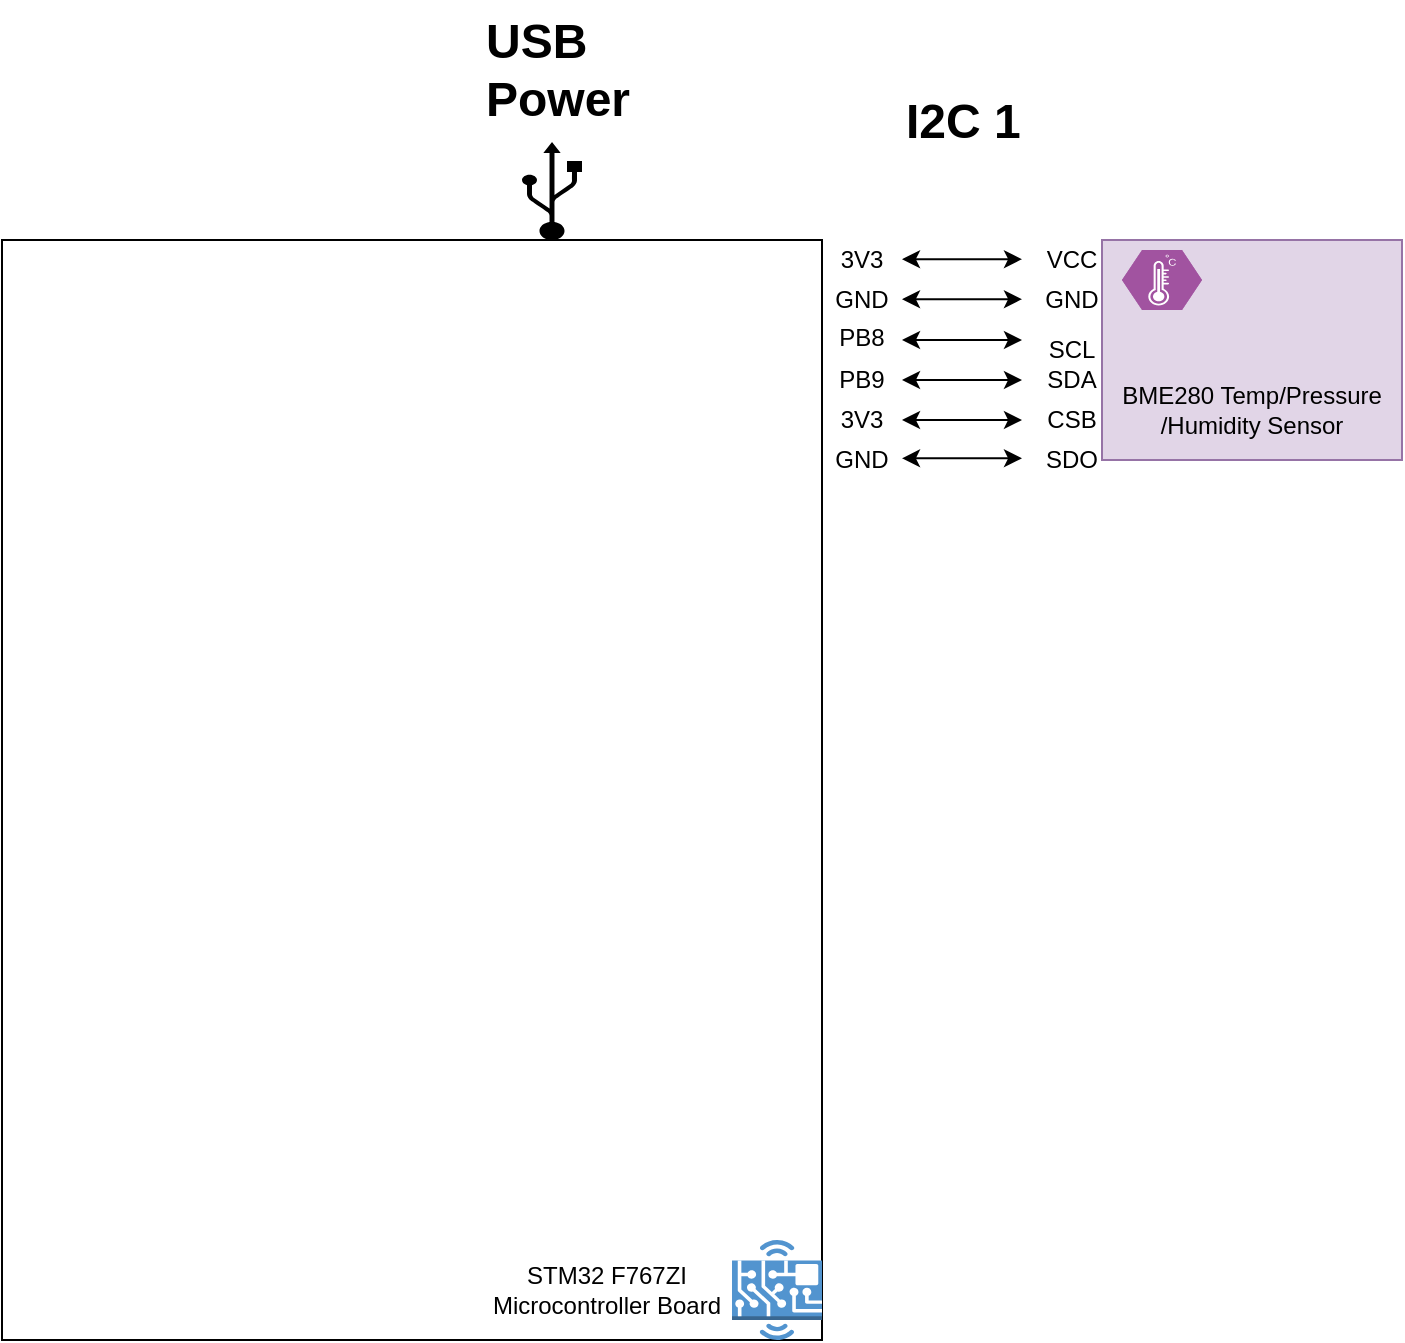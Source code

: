 <mxfile version="28.0.6" pages="3">
  <diagram id="vM8fxDD7liS2lbMWXIOC" name="Block Diagram">
    <mxGraphModel dx="1594" dy="1035" grid="1" gridSize="10" guides="1" tooltips="1" connect="1" arrows="1" fold="1" page="1" pageScale="1" pageWidth="850" pageHeight="1100" math="0" shadow="0">
      <root>
        <mxCell id="0" />
        <mxCell id="1" parent="0" />
        <mxCell id="o2Rn62l9WOTBWWrnKpjL-5" value="" style="rounded=0;whiteSpace=wrap;html=1;fillColor=#e1d5e7;strokeColor=#9673a6;" vertex="1" parent="1">
          <mxGeometry x="760" y="290" width="150" height="110" as="geometry" />
        </mxCell>
        <mxCell id="o2Rn62l9WOTBWWrnKpjL-3" value="" style="rounded=0;whiteSpace=wrap;html=1;movable=1;resizable=1;rotatable=1;deletable=1;editable=1;locked=0;connectable=1;" vertex="1" parent="1">
          <mxGeometry x="210" y="290" width="410" height="550" as="geometry" />
        </mxCell>
        <mxCell id="o2Rn62l9WOTBWWrnKpjL-1" value="" style="outlineConnect=0;dashed=0;verticalLabelPosition=bottom;verticalAlign=top;align=center;html=1;shape=mxgraph.aws3.hardware_board;fillColor=#5294CF;gradientColor=none;" vertex="1" parent="1">
          <mxGeometry x="575" y="790" width="45" height="50" as="geometry" />
        </mxCell>
        <mxCell id="o2Rn62l9WOTBWWrnKpjL-2" value="" style="verticalLabelPosition=bottom;sketch=0;html=1;fillColor=#A153A0;strokeColor=#ffffff;verticalAlign=top;align=center;points=[[0,0.5,0],[0.125,0.25,0],[0.25,0,0],[0.5,0,0],[0.75,0,0],[0.875,0.25,0],[1,0.5,0],[0.875,0.75,0],[0.75,1,0],[0.5,1,0],[0.125,0.75,0]];pointerEvents=1;shape=mxgraph.cisco_safe.compositeIcon;bgIcon=mxgraph.cisco_safe.design.blank_device;resIcon=mxgraph.cisco_safe.design.sensor;" vertex="1" parent="1">
          <mxGeometry x="770" y="295" width="40" height="30" as="geometry" />
        </mxCell>
        <mxCell id="o2Rn62l9WOTBWWrnKpjL-4" value="STM32 F767ZI Microcontroller Board" style="text;html=1;align=center;verticalAlign=middle;whiteSpace=wrap;rounded=0;fillColor=none;" vertex="1" parent="1">
          <mxGeometry x="450" y="800" width="125" height="30" as="geometry" />
        </mxCell>
        <mxCell id="o2Rn62l9WOTBWWrnKpjL-7" value="BME280 Temp/Pressure&lt;div&gt;/Humidity&amp;nbsp;&lt;span style=&quot;background-color: transparent; color: light-dark(rgb(0, 0, 0), rgb(255, 255, 255));&quot;&gt;Sensor&lt;/span&gt;&lt;/div&gt;" style="text;html=1;align=center;verticalAlign=middle;whiteSpace=wrap;rounded=0;fillColor=none;" vertex="1" parent="1">
          <mxGeometry x="760" y="350" width="150" height="50" as="geometry" />
        </mxCell>
        <mxCell id="o2Rn62l9WOTBWWrnKpjL-9" value="" style="endArrow=classic;startArrow=classic;html=1;rounded=0;" edge="1" parent="1">
          <mxGeometry width="50" height="50" relative="1" as="geometry">
            <mxPoint x="660" y="340" as="sourcePoint" />
            <mxPoint x="720" y="340" as="targetPoint" />
          </mxGeometry>
        </mxCell>
        <mxCell id="o2Rn62l9WOTBWWrnKpjL-10" value="SCL" style="text;html=1;align=center;verticalAlign=middle;whiteSpace=wrap;rounded=0;" vertex="1" parent="1">
          <mxGeometry x="730" y="340" width="30" height="10" as="geometry" />
        </mxCell>
        <mxCell id="o2Rn62l9WOTBWWrnKpjL-11" value="PB8" style="text;html=1;align=center;verticalAlign=middle;whiteSpace=wrap;rounded=0;" vertex="1" parent="1">
          <mxGeometry x="620" y="334" width="40" height="10" as="geometry" />
        </mxCell>
        <mxCell id="o2Rn62l9WOTBWWrnKpjL-12" value="" style="endArrow=classic;startArrow=classic;html=1;rounded=0;" edge="1" parent="1">
          <mxGeometry width="50" height="50" relative="1" as="geometry">
            <mxPoint x="660" y="360" as="sourcePoint" />
            <mxPoint x="720" y="360" as="targetPoint" />
          </mxGeometry>
        </mxCell>
        <mxCell id="o2Rn62l9WOTBWWrnKpjL-13" value="SDA" style="text;html=1;align=center;verticalAlign=middle;whiteSpace=wrap;rounded=0;" vertex="1" parent="1">
          <mxGeometry x="730" y="350" width="30" height="20" as="geometry" />
        </mxCell>
        <mxCell id="o2Rn62l9WOTBWWrnKpjL-14" value="PB9" style="text;html=1;align=center;verticalAlign=middle;whiteSpace=wrap;rounded=0;" vertex="1" parent="1">
          <mxGeometry x="620" y="355" width="40" height="10" as="geometry" />
        </mxCell>
        <mxCell id="o2Rn62l9WOTBWWrnKpjL-15" value="&lt;h1 style=&quot;margin-top: 0px;&quot;&gt;I2C 1&lt;/h1&gt;" style="text;html=1;whiteSpace=wrap;overflow=hidden;rounded=0;" vertex="1" parent="1">
          <mxGeometry x="660" y="210" width="70" height="40" as="geometry" />
        </mxCell>
        <mxCell id="o2Rn62l9WOTBWWrnKpjL-17" value="" style="shape=mxgraph.signs.tech.usb;html=1;pointerEvents=1;fillColor=#000000;strokeColor=none;verticalLabelPosition=bottom;verticalAlign=top;align=center;" vertex="1" parent="1">
          <mxGeometry x="470" y="241" width="30" height="49" as="geometry" />
        </mxCell>
        <mxCell id="o2Rn62l9WOTBWWrnKpjL-18" value="&lt;h1 style=&quot;margin-top: 0px;&quot;&gt;USB Power&lt;/h1&gt;" style="text;html=1;whiteSpace=wrap;overflow=hidden;rounded=0;" vertex="1" parent="1">
          <mxGeometry x="450" y="170" width="80" height="60" as="geometry" />
        </mxCell>
        <mxCell id="mFrMhZoLyBJ9m17EuElv-2" value="SDO" style="text;html=1;align=center;verticalAlign=middle;whiteSpace=wrap;rounded=0;" vertex="1" parent="1">
          <mxGeometry x="730" y="390" width="30" height="20" as="geometry" />
        </mxCell>
        <mxCell id="mFrMhZoLyBJ9m17EuElv-3" value="CSB" style="text;html=1;align=center;verticalAlign=middle;whiteSpace=wrap;rounded=0;" vertex="1" parent="1">
          <mxGeometry x="730" y="370" width="30" height="20" as="geometry" />
        </mxCell>
        <mxCell id="mFrMhZoLyBJ9m17EuElv-4" value="GND" style="text;html=1;align=center;verticalAlign=middle;whiteSpace=wrap;rounded=0;" vertex="1" parent="1">
          <mxGeometry x="730" y="310" width="30" height="20" as="geometry" />
        </mxCell>
        <mxCell id="mFrMhZoLyBJ9m17EuElv-5" value="VCC" style="text;html=1;align=center;verticalAlign=middle;whiteSpace=wrap;rounded=0;" vertex="1" parent="1">
          <mxGeometry x="730" y="290" width="30" height="20" as="geometry" />
        </mxCell>
        <mxCell id="mFrMhZoLyBJ9m17EuElv-6" value="" style="endArrow=classic;startArrow=classic;html=1;rounded=0;" edge="1" parent="1">
          <mxGeometry width="50" height="50" relative="1" as="geometry">
            <mxPoint x="660" y="319.58" as="sourcePoint" />
            <mxPoint x="720" y="319.58" as="targetPoint" />
          </mxGeometry>
        </mxCell>
        <mxCell id="mFrMhZoLyBJ9m17EuElv-7" value="" style="endArrow=classic;startArrow=classic;html=1;rounded=0;" edge="1" parent="1">
          <mxGeometry width="50" height="50" relative="1" as="geometry">
            <mxPoint x="660" y="299.58" as="sourcePoint" />
            <mxPoint x="720" y="299.58" as="targetPoint" />
          </mxGeometry>
        </mxCell>
        <mxCell id="mFrMhZoLyBJ9m17EuElv-8" value="GND" style="text;html=1;align=center;verticalAlign=middle;whiteSpace=wrap;rounded=0;" vertex="1" parent="1">
          <mxGeometry x="620" y="315" width="40" height="10" as="geometry" />
        </mxCell>
        <mxCell id="mFrMhZoLyBJ9m17EuElv-9" value="3V3" style="text;html=1;align=center;verticalAlign=middle;whiteSpace=wrap;rounded=0;" vertex="1" parent="1">
          <mxGeometry x="620" y="295" width="40" height="10" as="geometry" />
        </mxCell>
        <mxCell id="mFrMhZoLyBJ9m17EuElv-10" value="" style="endArrow=classic;startArrow=classic;html=1;rounded=0;" edge="1" parent="1">
          <mxGeometry width="50" height="50" relative="1" as="geometry">
            <mxPoint x="660" y="380" as="sourcePoint" />
            <mxPoint x="720" y="380" as="targetPoint" />
          </mxGeometry>
        </mxCell>
        <mxCell id="mFrMhZoLyBJ9m17EuElv-11" value="" style="endArrow=classic;startArrow=classic;html=1;rounded=0;" edge="1" parent="1">
          <mxGeometry width="50" height="50" relative="1" as="geometry">
            <mxPoint x="660" y="399.17" as="sourcePoint" />
            <mxPoint x="720" y="399.17" as="targetPoint" />
          </mxGeometry>
        </mxCell>
        <mxCell id="mFrMhZoLyBJ9m17EuElv-12" value="GND" style="text;html=1;align=center;verticalAlign=middle;whiteSpace=wrap;rounded=0;" vertex="1" parent="1">
          <mxGeometry x="620" y="395" width="40" height="10" as="geometry" />
        </mxCell>
        <mxCell id="mFrMhZoLyBJ9m17EuElv-13" value="3V3" style="text;html=1;align=center;verticalAlign=middle;whiteSpace=wrap;rounded=0;" vertex="1" parent="1">
          <mxGeometry x="620" y="375" width="40" height="10" as="geometry" />
        </mxCell>
      </root>
    </mxGraphModel>
  </diagram>
  <diagram name="BME280 State Machine Diagram" id="c4acf3e9-155e-7222-9cf6-157b1a14988f">
    <mxGraphModel dx="6034" dy="2807" grid="1" gridSize="10" guides="1" tooltips="1" connect="1" arrows="1" fold="1" page="1" pageScale="1" pageWidth="850" pageHeight="1100" background="none" math="0" shadow="0">
      <root>
        <mxCell id="0" />
        <mxCell id="1" parent="0" />
        <mxCell id="4hGOtepsm4wSv6MPAV9k-1" value="INIT" style="rounded=1;whiteSpace=wrap;html=1;" vertex="1" parent="1">
          <mxGeometry x="-850" y="100" width="80" height="40" as="geometry" />
        </mxCell>
        <mxCell id="4hGOtepsm4wSv6MPAV9k-31" style="edgeStyle=orthogonalEdgeStyle;rounded=0;orthogonalLoop=1;jettySize=auto;html=1;entryX=0.5;entryY=0;entryDx=0;entryDy=0;" edge="1" parent="1" source="4hGOtepsm4wSv6MPAV9k-2" target="4hGOtepsm4wSv6MPAV9k-29">
          <mxGeometry relative="1" as="geometry" />
        </mxCell>
        <mxCell id="4hGOtepsm4wSv6MPAV9k-2" value="SETUP&#xa;(bme280_setup())" style="rounded=1;whiteSpace=wrap;html=1;" vertex="1" parent="1">
          <mxGeometry x="-740" y="90" width="110" height="60" as="geometry" />
        </mxCell>
        <mxCell id="4hGOtepsm4wSv6MPAV9k-26" style="edgeStyle=orthogonalEdgeStyle;rounded=0;orthogonalLoop=1;jettySize=auto;html=1;entryX=0;entryY=0.5;entryDx=0;entryDy=0;" edge="1" parent="1" source="4hGOtepsm4wSv6MPAV9k-3" target="4hGOtepsm4wSv6MPAV9k-4">
          <mxGeometry relative="1" as="geometry" />
        </mxCell>
        <mxCell id="4hGOtepsm4wSv6MPAV9k-3" value="TRIGGER_MEASUREMENT&#xa;(bme280_set_sensor_mode())" style="rounded=1;whiteSpace=wrap;html=1;" vertex="1" parent="1">
          <mxGeometry x="-440" y="90" width="180" height="60" as="geometry" />
        </mxCell>
        <mxCell id="4hGOtepsm4wSv6MPAV9k-4" value="WAIT_MEASUREMENT&#xa;(120ms delay)" style="rounded=1;whiteSpace=wrap;html=1;" vertex="1" parent="1">
          <mxGeometry x="-210" y="90" width="150" height="60" as="geometry" />
        </mxCell>
        <mxCell id="4hGOtepsm4wSv6MPAV9k-28" style="edgeStyle=orthogonalEdgeStyle;rounded=0;orthogonalLoop=1;jettySize=auto;html=1;entryX=1;entryY=0.5;entryDx=0;entryDy=0;" edge="1" parent="1" source="4hGOtepsm4wSv6MPAV9k-5" target="4hGOtepsm4wSv6MPAV9k-6">
          <mxGeometry relative="1" as="geometry">
            <Array as="points">
              <mxPoint x="-300" y="240" />
              <mxPoint x="-300" y="240" />
            </Array>
          </mxGeometry>
        </mxCell>
        <mxCell id="4hGOtepsm4wSv6MPAV9k-35" style="edgeStyle=orthogonalEdgeStyle;rounded=0;orthogonalLoop=1;jettySize=auto;html=1;entryX=1;entryY=0.5;entryDx=0;entryDy=0;" edge="1" parent="1" source="4hGOtepsm4wSv6MPAV9k-5" target="4hGOtepsm4wSv6MPAV9k-7">
          <mxGeometry relative="1" as="geometry" />
        </mxCell>
        <mxCell id="4hGOtepsm4wSv6MPAV9k-5" value="READ_DATA&#xa;(bme280_get_sensor_data())" style="rounded=1;whiteSpace=wrap;html=1;" vertex="1" parent="1">
          <mxGeometry x="-210" y="240" width="160" height="60" as="geometry" />
        </mxCell>
        <mxCell id="4hGOtepsm4wSv6MPAV9k-6" value="DELAY" style="rounded=1;whiteSpace=wrap;html=1;" vertex="1" parent="1">
          <mxGeometry x="-480" y="220" width="70" height="40" as="geometry" />
        </mxCell>
        <mxCell id="4hGOtepsm4wSv6MPAV9k-7" value="ERROR" style="rounded=1;whiteSpace=wrap;html=1;strokeColor=#ff0000;" vertex="1" parent="1">
          <mxGeometry x="-630" y="250" width="80" height="40" as="geometry" />
        </mxCell>
        <mxCell id="4hGOtepsm4wSv6MPAV9k-8" value="" style="ellipse;whiteSpace=wrap;html=1;aspect=fixed;" vertex="1" parent="1">
          <mxGeometry x="-880" y="110" width="20" height="20" as="geometry" />
        </mxCell>
        <mxCell id="4hGOtepsm4wSv6MPAV9k-9" style="edgeStyle=none;html=1;exitX=1;exitY=0.5;exitDx=0;exitDy=0;entryX=0;entryY=0.5;entryDx=0;entryDy=0;" edge="1" parent="1" source="4hGOtepsm4wSv6MPAV9k-8" target="4hGOtepsm4wSv6MPAV9k-1" />
        <mxCell id="4hGOtepsm4wSv6MPAV9k-10" style="edgeStyle=none;html=1;" edge="1" parent="1" source="4hGOtepsm4wSv6MPAV9k-1" target="4hGOtepsm4wSv6MPAV9k-2" />
        <mxCell id="4hGOtepsm4wSv6MPAV9k-11" value="" style="edgeStyle=none;html=1;align=left;" edge="1" parent="1" source="4hGOtepsm4wSv6MPAV9k-23" target="4hGOtepsm4wSv6MPAV9k-3">
          <mxGeometry relative="1" as="geometry">
            <mxPoint x="-540" y="120" as="sourcePoint" />
          </mxGeometry>
        </mxCell>
        <mxCell id="4hGOtepsm4wSv6MPAV9k-12" value="result != BME280_OK" style="edgeStyle=none;html=1;exitX=0.5;exitY=1;exitDx=0;exitDy=0;entryX=0.5;entryY=0;entryDx=0;entryDy=0;strokeColor=#ff0000;" edge="1" parent="1" source="4hGOtepsm4wSv6MPAV9k-2" target="4hGOtepsm4wSv6MPAV9k-7" />
        <mxCell id="4hGOtepsm4wSv6MPAV9k-13" style="edgeStyle=none;html=1;" edge="1" parent="1" source="4hGOtepsm4wSv6MPAV9k-3" target="4hGOtepsm4wSv6MPAV9k-4" />
        <mxCell id="4hGOtepsm4wSv6MPAV9k-14" value="120ms elapsed" style="edgeStyle=none;html=1;exitX=0.5;exitY=1;exitDx=0;exitDy=0;entryX=0.5;entryY=0;entryDx=0;entryDy=0;" edge="1" parent="1" source="4hGOtepsm4wSv6MPAV9k-4" target="4hGOtepsm4wSv6MPAV9k-5" />
        <mxCell id="4hGOtepsm4wSv6MPAV9k-15" style="edgeStyle=none;html=1;" edge="1" parent="1" source="4hGOtepsm4wSv6MPAV9k-5" target="4hGOtepsm4wSv6MPAV9k-6" />
        <mxCell id="4hGOtepsm4wSv6MPAV9k-16" value="10s elapsed" style="edgeStyle=none;html=1;exitX=0;exitY=0.5;exitDx=0;exitDy=0;entryX=0;entryY=0.5;entryDx=0;entryDy=0;" edge="1" parent="1" source="4hGOtepsm4wSv6MPAV9k-6" target="4hGOtepsm4wSv6MPAV9k-3">
          <mxGeometry x="-0.009" relative="1" as="geometry">
            <mxPoint x="-490" y="210" as="sourcePoint" />
            <mxPoint x="-440" y="210" as="targetPoint" />
            <Array as="points">
              <mxPoint x="-490" y="210" />
              <mxPoint x="-490" y="120" />
              <mxPoint x="-440" y="120" />
            </Array>
            <mxPoint as="offset" />
          </mxGeometry>
        </mxCell>
        <mxCell id="4hGOtepsm4wSv6MPAV9k-17" value="" style="edgeStyle=none;align=left;html=1;exitX=1;exitY=0.5;exitDx=0;exitDy=0;" edge="1" parent="1" source="4hGOtepsm4wSv6MPAV9k-1">
          <mxGeometry relative="1" as="geometry">
            <mxPoint x="-760" y="119" as="sourcePoint" />
            <mxPoint x="-740" y="119" as="targetPoint" />
          </mxGeometry>
        </mxCell>
        <mxCell id="4hGOtepsm4wSv6MPAV9k-24" value="" style="edgeStyle=none;html=1;align=left;" edge="1" parent="1" source="4hGOtepsm4wSv6MPAV9k-2" target="4hGOtepsm4wSv6MPAV9k-23">
          <mxGeometry relative="1" as="geometry">
            <mxPoint x="-610" y="120" as="sourcePoint" />
            <mxPoint x="-440" y="120" as="targetPoint" />
          </mxGeometry>
        </mxCell>
        <mxCell id="4hGOtepsm4wSv6MPAV9k-23" value="&lt;span style=&quot;background-color: rgb(47, 47, 47); padding: 0px 0px 0px 2px;&quot;&gt;&lt;span style=&quot;color: rgb(204, 204, 204); font-family: Consolas; white-space: pre;&quot;&gt;&lt;span style=&quot;color: rgb(249, 250, 244);&quot;&gt;&lt;/span&gt;&lt;span style=&quot;color: rgb(255, 191, 38);&quot;&gt;result&lt;/span&gt;&lt;span style=&quot;color: rgb(217, 232, 247);&quot;&gt; =&lt;/span&gt;&lt;span style=&quot;color: rgb(230, 230, 250);&quot;&gt;=&lt;/span&gt;&lt;span style=&quot;color: rgb(217, 232, 247);&quot;&gt; BME280_OK&lt;/span&gt;&lt;/span&gt;&lt;/span&gt;" style="text;html=1;align=center;verticalAlign=middle;whiteSpace=wrap;rounded=0;fontSize=10;" vertex="1" parent="1">
          <mxGeometry x="-610" y="90" width="110" height="20" as="geometry" />
        </mxCell>
        <mxCell id="4hGOtepsm4wSv6MPAV9k-27" style="edgeStyle=orthogonalEdgeStyle;rounded=0;orthogonalLoop=1;jettySize=auto;html=1;entryX=0.466;entryY=-0.05;entryDx=0;entryDy=0;entryPerimeter=0;" edge="1" parent="1" source="4hGOtepsm4wSv6MPAV9k-4" target="4hGOtepsm4wSv6MPAV9k-5">
          <mxGeometry relative="1" as="geometry" />
        </mxCell>
        <mxCell id="4hGOtepsm4wSv6MPAV9k-33" style="edgeStyle=orthogonalEdgeStyle;rounded=0;orthogonalLoop=1;jettySize=auto;html=1;entryX=0;entryY=0.5;entryDx=0;entryDy=0;" edge="1" parent="1" source="4hGOtepsm4wSv6MPAV9k-29" target="4hGOtepsm4wSv6MPAV9k-7">
          <mxGeometry relative="1" as="geometry" />
        </mxCell>
        <mxCell id="4hGOtepsm4wSv6MPAV9k-29" value="&lt;span style=&quot;background-color: rgb(47, 47, 47); padding: 0px 0px 0px 2px;&quot;&gt;&lt;span style=&quot;color: rgb(204, 204, 204); font-family: Consolas; white-space: pre;&quot;&gt;&lt;span style=&quot;color: rgb(249, 250, 244);&quot;&gt;&lt;/span&gt;&lt;span style=&quot;color: rgb(255, 191, 38);&quot;&gt;result&lt;/span&gt;&lt;span style=&quot;color: rgb(217, 232, 247);&quot;&gt; !&lt;/span&gt;&lt;span style=&quot;color: rgb(230, 230, 250);&quot;&gt;=&lt;/span&gt;&lt;span style=&quot;color: rgb(217, 232, 247);&quot;&gt; BME280_OK&lt;/span&gt;&lt;/span&gt;&lt;/span&gt;" style="text;html=1;align=center;verticalAlign=middle;whiteSpace=wrap;rounded=0;rotation=0;fontSize=10;" vertex="1" parent="1">
          <mxGeometry x="-740" y="200" width="110" height="20" as="geometry" />
        </mxCell>
        <mxCell id="4hGOtepsm4wSv6MPAV9k-34" style="edgeStyle=orthogonalEdgeStyle;rounded=0;orthogonalLoop=1;jettySize=auto;html=1;entryX=0.446;entryY=1.025;entryDx=0;entryDy=0;entryPerimeter=0;" edge="1" parent="1" source="4hGOtepsm4wSv6MPAV9k-7" target="4hGOtepsm4wSv6MPAV9k-1">
          <mxGeometry relative="1" as="geometry">
            <Array as="points">
              <mxPoint x="-590" y="300" />
              <mxPoint x="-814" y="300" />
            </Array>
          </mxGeometry>
        </mxCell>
        <mxCell id="4hGOtepsm4wSv6MPAV9k-38" value="5s elapsed" style="edgeLabel;html=1;align=center;verticalAlign=middle;resizable=0;points=[];" vertex="1" connectable="0" parent="4hGOtepsm4wSv6MPAV9k-34">
          <mxGeometry x="-0.445" y="3" relative="1" as="geometry">
            <mxPoint as="offset" />
          </mxGeometry>
        </mxCell>
        <mxCell id="4hGOtepsm4wSv6MPAV9k-36" value="&lt;span style=&quot;background-color:#2f2f2f;padding:0px 0px 0px 2px;&quot;&gt;&lt;span style=&quot;color: rgb(204, 204, 204); font-family: Consolas; white-space: pre;&quot;&gt;&lt;span style=&quot;color:#f9faf4;&quot;&gt;&lt;/span&gt;&lt;span style=&quot;color:#ffbf26;&quot;&gt;task_data&lt;/span&gt;&lt;span style=&quot;color:#e6e6fa;&quot;&gt;.&lt;/span&gt;&lt;span style=&quot;color:#66e1f8;&quot;&gt;result&lt;/span&gt;&lt;span style=&quot;color:#d9e8f7;&quot;&gt; &lt;/span&gt;&lt;span style=&quot;color:#e6e6fa;&quot;&gt;==&lt;/span&gt;&lt;span style=&quot;color:#d9e8f7;&quot;&gt; BME280_OK&lt;/span&gt;&lt;/span&gt;&lt;/span&gt;" style="text;html=1;align=center;verticalAlign=middle;whiteSpace=wrap;rounded=0;fontSize=10;" vertex="1" parent="1">
          <mxGeometry x="-370" y="210" width="170" height="30" as="geometry" />
        </mxCell>
        <mxCell id="4hGOtepsm4wSv6MPAV9k-37" value="&lt;span style=&quot;background-color: rgb(47, 47, 47); padding: 0px 0px 0px 2px;&quot;&gt;&lt;span style=&quot;color: rgb(204, 204, 204); font-family: Consolas; white-space: pre;&quot;&gt;&lt;span style=&quot;color: rgb(249, 250, 244);&quot;&gt;&lt;/span&gt;&lt;span style=&quot;color: rgb(255, 191, 38);&quot;&gt;task_data&lt;/span&gt;&lt;span style=&quot;color: rgb(230, 230, 250);&quot;&gt;.&lt;/span&gt;&lt;span style=&quot;color: rgb(102, 225, 248);&quot;&gt;result&lt;/span&gt;&lt;span style=&quot;color: rgb(217, 232, 247);&quot;&gt; !&lt;/span&gt;&lt;span style=&quot;color: rgb(230, 230, 250);&quot;&gt;=&lt;/span&gt;&lt;span style=&quot;color: rgb(217, 232, 247);&quot;&gt; BME280_OK&lt;/span&gt;&lt;/span&gt;&lt;/span&gt;" style="text;html=1;align=center;verticalAlign=middle;whiteSpace=wrap;rounded=0;fontSize=10;" vertex="1" parent="1">
          <mxGeometry x="-450" y="280" width="170" height="30" as="geometry" />
        </mxCell>
      </root>
    </mxGraphModel>
  </diagram>
  <diagram id="dj4HILKkC_QP_OF-LalK" name="Wiring ">
    <mxGraphModel dx="1355" dy="880" grid="1" gridSize="10" guides="1" tooltips="1" connect="1" arrows="1" fold="1" page="1" pageScale="1" pageWidth="850" pageHeight="1100" math="0" shadow="0">
      <root>
        <mxCell id="0" />
        <mxCell id="1" parent="0" />
        <mxCell id="DDX-XGdT-3IaOn3rSHQS-2" value="" style="rounded=0;whiteSpace=wrap;html=1;movable=0;resizable=0;rotatable=0;deletable=0;editable=0;locked=1;connectable=0;" vertex="1" parent="1">
          <mxGeometry x="210" y="70" width="430" height="510" as="geometry" />
        </mxCell>
        <mxCell id="DDX-XGdT-3IaOn3rSHQS-3" value="" style="ellipse;whiteSpace=wrap;html=1;fillColor=#008a00;strokeColor=#005700;fontColor=#ffffff;" vertex="1" parent="1">
          <mxGeometry x="250" y="100" width="30" height="30" as="geometry" />
        </mxCell>
        <mxCell id="DDX-XGdT-3IaOn3rSHQS-4" value="Wiring Colour Scheme" style="text;html=1;align=center;verticalAlign=middle;whiteSpace=wrap;rounded=0;" vertex="1" parent="1">
          <mxGeometry x="230" y="30" width="390" height="30" as="geometry" />
        </mxCell>
        <mxCell id="DDX-XGdT-3IaOn3rSHQS-5" value="Ground (GND) Wires" style="text;html=1;align=center;verticalAlign=middle;whiteSpace=wrap;rounded=0;" vertex="1" parent="1">
          <mxGeometry x="310" y="100" width="260" height="30" as="geometry" />
        </mxCell>
        <mxCell id="DDX-XGdT-3IaOn3rSHQS-6" value="" style="ellipse;whiteSpace=wrap;html=1;fillColor=#e51400;strokeColor=#B20000;fontColor=#ffffff;" vertex="1" parent="1">
          <mxGeometry x="250" y="150" width="30" height="30" as="geometry" />
        </mxCell>
        <mxCell id="DDX-XGdT-3IaOn3rSHQS-7" value="3.3V Power Wires" style="text;html=1;align=center;verticalAlign=middle;whiteSpace=wrap;rounded=0;" vertex="1" parent="1">
          <mxGeometry x="310" y="150" width="260" height="30" as="geometry" />
        </mxCell>
        <mxCell id="DDX-XGdT-3IaOn3rSHQS-8" value="" style="ellipse;whiteSpace=wrap;html=1;" vertex="1" parent="1">
          <mxGeometry x="250" y="200" width="30" height="30" as="geometry" />
        </mxCell>
        <mxCell id="DDX-XGdT-3IaOn3rSHQS-9" value="Other Colours used for signalling" style="text;html=1;align=center;verticalAlign=middle;whiteSpace=wrap;rounded=0;" vertex="1" parent="1">
          <mxGeometry x="310" y="200" width="260" height="30" as="geometry" />
        </mxCell>
      </root>
    </mxGraphModel>
  </diagram>
</mxfile>
